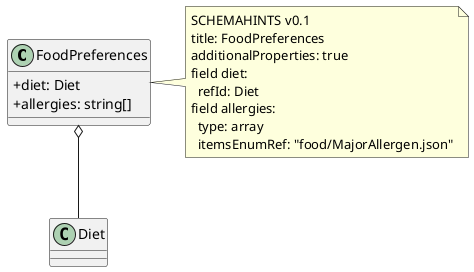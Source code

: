 @startuml
skinparam classAttributeIconSize 0
class FoodPreferences {
  +diet: Diet
  +allergies: string[]
}
FoodPreferences o-- Diet
note right of FoodPreferences
SCHEMAHINTS v0.1
title: FoodPreferences
additionalProperties: true
field diet:
  refId: Diet
field allergies:
  type: array
  itemsEnumRef: "food/MajorAllergen.json"
end note
@enduml

